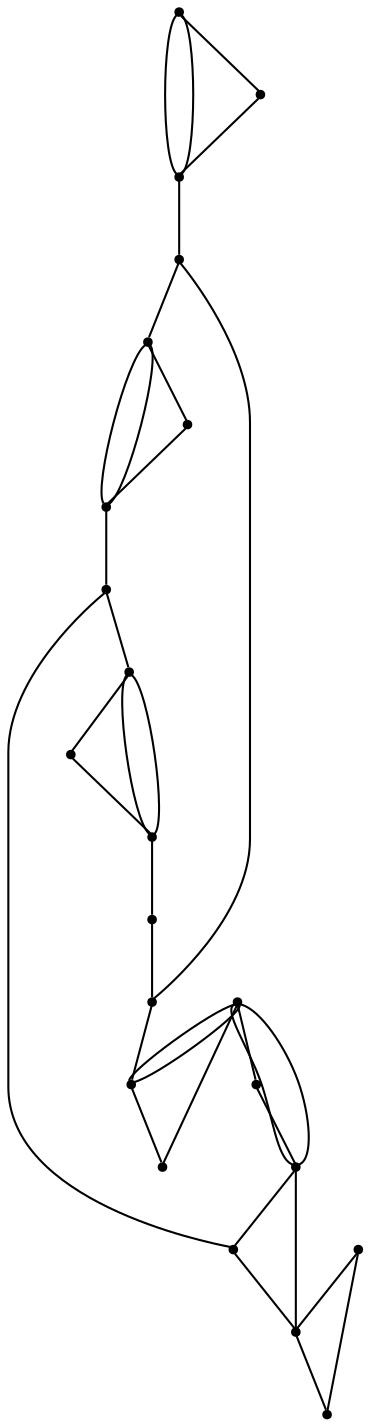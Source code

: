 graph {
  node [shape=point,comment="{\"directed\":false,\"doi\":\"10.4230/LIPIcs.GD.2024.12\",\"figure\":\"5 (1)\"}"]

  v0 [pos="1924.0382225262538,709.5086068638283"]
  v1 [pos="1790.6681557509164,709.5086068638283"]
  v2 [pos="1723.9831223632477,709.5086068638283"]
  v3 [pos="1657.298088975579,709.5086068638283"]
  v4 [pos="1523.9280222002415,709.5086068638283"]
  v5 [pos="1390.557955424904,709.5086068638283"]
  v6 [pos="1323.8729220372352,709.5086068638283"]
  v7 [pos="1190.5028552618978,709.5086068638283"]
  v8 [pos="1023.7903035906278,709.5086068638283"]
  v9 [pos="1057.1328202844622,709.5086068638283"]
  v10 [pos="990.4477868967934,709.5086068638283"]
  v11 [pos="823.7352034276215,709.5086068638283"]
  v12 [pos="857.077720121456,709.5086068638283"]
  v13 [pos="790.3926867337872,709.5086068638283"]
  v14 [pos="657.0226199584497,709.5086068638283"]
  v15 [pos="1857.353189138585,709.5086068638283"]
  v16 [pos="1590.6130555879104,709.5086068638283"]
  v17 [pos="1457.242988812573,709.5086068638283"]
  v18 [pos="1257.1878886495665,709.5086068638283"]
  v19 [pos="1123.8179490658363,709.5086068638283"]
  v20 [pos="923.7627535091247,709.5086068638283"]
  v21 [pos="723.7076533461185,709.5086068638283"]

  v0 -- v1 [id="-1",pos="1924.0382225262538,709.5086068638283 1924.0382543241558,692.841346585347 1915.702625150697,684.5077164461062 1903.1991813905092,680.3409013764859 1890.6957376303214,676.1740863068655 1874.0244792834042,676.1740863068655 1857.353220936487,676.1740863068655 1840.6819625895698,676.1740863068655 1824.0107042426525,676.1740863068655 1811.5072604824647,680.3409013764859 1799.003816722277,684.5077164461062 1790.6681875488182,692.841346585347 1790.6681557509164,709.5086068638283"]
  v11 -- v12 [id="-3",pos="823.7352034276215,709.5086068638283 857.077720121456,709.5086068638283 857.077720121456,709.5086068638283 857.077720121456,709.5086068638283"]
  v12 -- v20 [id="-4",pos="857.077720121456,709.5086068638283 923.7627535091247,709.5086068638283 923.7627535091247,709.5086068638283 923.7627535091247,709.5086068638283"]
  v20 -- v10 [id="-5",pos="923.7627535091247,709.5086068638283 990.4477868967934,709.5086068638283 990.4477868967934,709.5086068638283 990.4477868967934,709.5086068638283"]
  v10 -- v8 [id="-6",pos="990.4477868967934,709.5086068638283 1023.7903035906278,709.5086068638283 1023.7903035906278,709.5086068638283 1023.7903035906278,709.5086068638283"]
  v8 -- v9 [id="-7",pos="1023.7903035906278,709.5086068638283 1057.1328202844622,709.5086068638283 1057.1328202844622,709.5086068638283 1057.1328202844622,709.5086068638283"]
  v9 -- v19 [id="-8",pos="1057.1328202844622,709.5086068638283 1123.8179490658363,709.5086068638283 1123.8179490658363,709.5086068638283 1123.8179490658363,709.5086068638283"]
  v19 -- v7 [id="-9",pos="1123.8179490658363,709.5086068638283 1190.5028552618978,709.5086068638283 1190.5028552618978,709.5086068638283 1190.5028552618978,709.5086068638283"]
  v7 -- v18 [id="-10",pos="1190.5028552618978,709.5086068638283 1257.1878886495665,709.5086068638283 1257.1878886495665,709.5086068638283 1257.1878886495665,709.5086068638283"]
  v18 -- v6 [id="-11",pos="1257.1878886495665,709.5086068638283 1323.8729220372352,709.5086068638283 1323.8729220372352,709.5086068638283 1323.8729220372352,709.5086068638283"]
  v6 -- v5 [id="-12",pos="1323.8729220372352,709.5086068638283 1390.557955424904,709.5086068638283 1390.557955424904,709.5086068638283 1390.557955424904,709.5086068638283"]
  v5 -- v17 [id="-13",pos="1390.557955424904,709.5086068638283 1457.242988812573,709.5086068638283 1457.242988812573,709.5086068638283 1457.242988812573,709.5086068638283"]
  v17 -- v4 [id="-14",pos="1457.242988812573,709.5086068638283 1523.9280222002415,709.5086068638283 1523.9280222002415,709.5086068638283 1523.9280222002415,709.5086068638283"]
  v4 -- v16 [id="-15",pos="1523.9280222002415,709.5086068638283 1590.6130555879104,709.5086068638283 1590.6130555879104,709.5086068638283 1590.6130555879104,709.5086068638283"]
  v16 -- v3 [id="-16",pos="1590.6130555879104,709.5086068638283 1657.298088975579,709.5086068638283 1657.298088975579,709.5086068638283 1657.298088975579,709.5086068638283"]
  v3 -- v2 [id="-17",pos="1657.298088975579,709.5086068638283 1723.9831223632477,709.5086068638283 1723.9831223632477,709.5086068638283 1723.9831223632477,709.5086068638283"]
  v2 -- v1 [id="-18",pos="1723.9831223632477,709.5086068638283 1790.6681557509164,709.5086068638283 1790.6681557509164,709.5086068638283 1790.6681557509164,709.5086068638283"]
  v1 -- v15 [id="-19",pos="1790.6681557509164,709.5086068638283 1857.353189138585,709.5086068638283 1857.353189138585,709.5086068638283 1857.353189138585,709.5086068638283"]
  v15 -- v0 [id="-20",pos="1857.353189138585,709.5086068638283 1924.0382225262538,709.5086068638283 1924.0382225262538,709.5086068638283 1924.0382225262538,709.5086068638283"]
  v14 -- v13 [id="-22",pos="657.0226199584497,709.5086068638283 657.0226199584497,692.841346585347 665.3582491319083,684.5077164461062 677.8616928920961,680.3409013764859 690.365136652284,676.1740863068655 707.0363949992012,676.1740863068655 723.7076533461185,676.1740863068655 740.3789116930357,676.1740863068655 757.0501700399528,676.1740863068655 769.5536138001407,680.3409013764859 782.0570575603285,684.5077164461062 790.3926867337872,692.841346585347 790.3926867337872,709.5086068638283"]
  v14 -- v13 [id="-23",pos="657.0226199584497,709.5086068638283 657.0226199584497,726.1758671423097 665.3582491319083,734.5094972815504 677.8616928920961,738.6763123511707 690.365136652284,742.843127420791 707.0363949992012,742.843127420791 723.7076533461185,742.843127420791 740.3789116930357,742.843127420791 757.0501700399528,742.843127420791 769.5536138001407,738.6763123511707 782.0570575603285,734.5094972815504 790.3926867337872,726.1758671423097 790.3926867337872,709.5086068638283"]
  v12 -- v10 [id="-24",pos="857.077720121456,709.5086068638283 857.077720121456,726.1758671423097 865.4133492949145,734.5094972815504 877.9167930551024,738.6763123511707 890.4202368152903,742.843127420791 907.0914951622075,742.843127420791 923.7627535091247,742.843127420791 940.4340118560418,742.843127420791 957.105270202959,742.843127420791 969.6087139631469,738.6763123511707 982.1121577233348,734.5094972815504 990.4477868967934,726.1758671423097 990.4477868967934,709.5086068638283"]
  v12 -- v10 [id="-25",pos="857.077720121456,709.5086068638283 857.077720121456,692.841346585347 865.4133492949145,684.5077164461062 877.9167930551024,680.3409013764859 890.4202368152903,676.1740863068655 907.0914951622075,676.1740863068655 923.7627535091247,676.1740863068655 940.4340118560418,676.1740863068655 957.105270202959,676.1740863068655 969.6087139631469,680.3409013764859 982.1121577233348,684.5077164461062 990.4477868967934,692.841346585347 990.4477868967934,709.5086068638283"]
  v11 -- v6 [id="-26",pos="823.7352034276215,709.5086068638283 823.7352034276215,734.5094972815504 840.4064617745387,742.843127420791 882.0846076418317,747.0099424904114 923.7627535091247,751.1767575600318 990.4477868967934,751.1767575600318 1062.6885496896236,751.1767575600318 1134.9333826138864,751.1767575600318 1212.7298748118785,751.1767575600318 1259.9678202157654,747.0099424904114 1307.20169548822,742.843127420791 1323.8729538351372,734.5094972815504 1323.8729220372352,709.5086068638283"]
  v9 -- v7 [id="-27",pos="1057.1328202844622,709.5086068638283 1057.1328202844622,726.1758671423097 1065.4684494579208,734.5094972815504 1077.9718932181086,738.6763123511707 1090.4753369782966,742.843127420791 1107.1465953252136,742.843127420791 1123.817853672131,742.843127420791 1140.489112019048,742.843127420791 1157.1603703659653,742.843127420791 1169.663814126153,738.6763123511707 1182.167257886341,734.5094972815504 1190.5028870597996,726.1758671423097 1190.5028552618978,709.5086068638283"]
  v14 -- v21 [id="-28",pos="657.0226199584497,709.5086068638283 723.7076533461185,709.5086068638283 723.7076533461185,709.5086068638283 723.7076533461185,709.5086068638283"]
  v21 -- v13 [id="-29",pos="723.7076533461185,709.5086068638283 790.3926867337872,709.5086068638283 790.3926867337872,709.5086068638283 790.3926867337872,709.5086068638283"]
  v7 -- v9 [id="-30",pos="1190.5028552618978,709.5086068638283 1190.5028870597996,692.841346585347 1182.167257886341,684.5077164461062 1169.663814126153,680.3409013764859 1157.1603703659653,676.1740863068655 1140.489112019048,676.1740863068655 1123.817853672131,676.1740863068655 1107.1465953252136,676.1740863068655 1090.4753369782966,676.1740863068655 1077.9718932181086,680.3409013764859 1065.4684494579208,684.5077164461062 1057.1328202844622,692.841346585347 1057.1328202844622,709.5086068638283"]
  v8 -- v2 [id="-31",pos="1023.7903035906278,709.5086068638283 1023.7903035906278,684.5077164461062 1032.1259327640864,676.1740863068655 1089.0875493514714,672.0072712372452 1146.0447142326025,667.8404561676249 1251.6321910423067,667.8404561676249 1359.9953702972684,667.8404561676249 1468.3585495522302,667.8404561676249 1579.4975584440565,667.8404561676249 1643.4067621948607,672.0072712372452 1707.3118958142322,676.1740863068655 1723.9831541611495,684.5077164461062 1723.9831223632477,709.5086068638283"]
  v5 -- v4 [id="-32",pos="1390.557955424904,709.5086068638283 1390.5579872228059,692.841346585347 1398.8936163962644,684.5077164461062 1411.3970601564522,680.3409013764859 1423.9005039166402,676.1740863068655 1440.5717622635573,676.1740863068655 1457.2430206104746,676.1740863068655 1473.9142789573918,676.1740863068655 1490.585537304309,676.1740863068655 1503.088981064497,680.3409013764859 1515.5924248246847,684.5077164461062 1523.9280539981432,692.841346585347 1523.9280222002415,709.5086068638283"]
  v4 -- v3 [id="-33",pos="1523.9280222002415,709.5086068638283 1523.9280539981432,692.841346585347 1532.263683171602,684.5077164461062 1544.7671269317898,680.3409013764859 1557.2705706919776,676.1740863068655 1573.9418290388949,676.1740863068655 1590.6130873858122,676.1740863068655 1607.2843457327292,676.1740863068655 1623.9556040796465,676.1740863068655 1636.4590478398343,680.3409013764859 1648.962491600022,684.5077164461062 1657.2981207734808,692.841346585347 1657.298088975579,709.5086068638283"]
  v4 -- v3 [id="-34",pos="1523.9280222002415,709.5086068638283 1523.9280539981432,726.1758671423097 1532.263683171602,734.5094972815504 1544.7671269317898,738.6763123511707 1557.2705706919776,742.843127420791 1573.9418290388949,742.843127420791 1590.6130873858122,742.843127420791 1607.2843457327292,742.843127420791 1623.9556040796465,742.843127420791 1636.4590478398343,738.6763123511707 1648.962491600022,734.5094972815504 1657.2981207734808,726.1758671423097 1657.298088975579,709.5086068638283"]
  v4 -- v5 [id="-35",pos="1523.9280222002415,709.5086068638283 1523.9280539981432,726.1758671423097 1515.5924248246847,734.5094972815504 1503.088981064497,738.6763123511707 1490.585537304309,742.843127420791 1473.9142789573918,742.843127420791 1457.2430206104746,742.843127420791 1440.5717622635573,742.843127420791 1423.9005039166402,742.843127420791 1411.3970601564522,738.6763123511707 1398.8936163962644,734.5094972815504 1390.5579872228059,726.1758671423097 1390.557955424904,709.5086068638283"]
  v3 -- v1 [id="-36",pos="1657.298088975579,709.5086068638283 1657.2981207734808,726.1758671423097 1665.6337499469394,734.5094972815504 1678.1371937071272,738.6763123511707 1690.6406374673152,742.843127420791 1707.3118958142322,742.843127420791 1723.9831541611495,742.843127420791 1740.6544125080668,742.843127420791 1757.3256708549839,742.843127420791 1769.8291146151719,738.6763123511707 1782.3325583753597,734.5094972815504 1790.6681875488182,726.1758671423097 1790.6681557509164,709.5086068638283"]
  v13 -- v11 [id="-37",pos="790.3926867337872,709.5086068638283 823.7352034276215,709.5086068638283 823.7352034276215,709.5086068638283 823.7352034276215,709.5086068638283"]
}